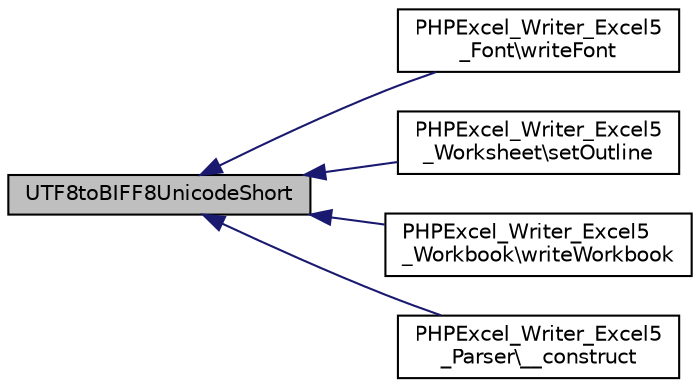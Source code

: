 digraph "UTF8toBIFF8UnicodeShort"
{
  edge [fontname="Helvetica",fontsize="10",labelfontname="Helvetica",labelfontsize="10"];
  node [fontname="Helvetica",fontsize="10",shape=record];
  rankdir="LR";
  Node162 [label="UTF8toBIFF8UnicodeShort",height=0.2,width=0.4,color="black", fillcolor="grey75", style="filled", fontcolor="black"];
  Node162 -> Node163 [dir="back",color="midnightblue",fontsize="10",style="solid",fontname="Helvetica"];
  Node163 [label="PHPExcel_Writer_Excel5\l_Font\\writeFont",height=0.2,width=0.4,color="black", fillcolor="white", style="filled",URL="$class_p_h_p_excel___writer___excel5___font.html#ab69bc5fac7297b5f72efbea77de1ed50"];
  Node162 -> Node164 [dir="back",color="midnightblue",fontsize="10",style="solid",fontname="Helvetica"];
  Node164 [label="PHPExcel_Writer_Excel5\l_Worksheet\\setOutline",height=0.2,width=0.4,color="black", fillcolor="white", style="filled",URL="$class_p_h_p_excel___writer___excel5___worksheet.html#a1d803ab84510a691d4b9270e59681aff"];
  Node162 -> Node165 [dir="back",color="midnightblue",fontsize="10",style="solid",fontname="Helvetica"];
  Node165 [label="PHPExcel_Writer_Excel5\l_Workbook\\writeWorkbook",height=0.2,width=0.4,color="black", fillcolor="white", style="filled",URL="$class_p_h_p_excel___writer___excel5___workbook.html#af80277839176b576655d2805029dabd7"];
  Node162 -> Node166 [dir="back",color="midnightblue",fontsize="10",style="solid",fontname="Helvetica"];
  Node166 [label="PHPExcel_Writer_Excel5\l_Parser\\__construct",height=0.2,width=0.4,color="black", fillcolor="white", style="filled",URL="$class_p_h_p_excel___writer___excel5___parser.html#a095c5d389db211932136b53f25f39685"];
}
